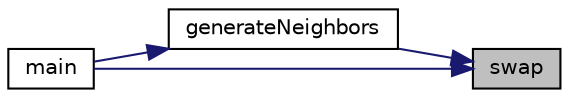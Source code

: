 digraph "swap"
{
 // LATEX_PDF_SIZE
  edge [fontname="Helvetica",fontsize="10",labelfontname="Helvetica",labelfontsize="10"];
  node [fontname="Helvetica",fontsize="10",shape=record];
  rankdir="RL";
  Node1 [label="swap",height=0.2,width=0.4,color="black", fillcolor="grey75", style="filled", fontcolor="black",tooltip="Helper Method for swapping."];
  Node1 -> Node2 [dir="back",color="midnightblue",fontsize="10",style="solid",fontname="Helvetica"];
  Node2 [label="generateNeighbors",height=0.2,width=0.4,color="black", fillcolor="white", style="filled",URL="$solvePuzzle_8cpp.html#ab72ec2ce45478503fd8c8fc6d9db0050",tooltip="Creates a vector for possible moves."];
  Node2 -> Node3 [dir="back",color="midnightblue",fontsize="10",style="solid",fontname="Helvetica"];
  Node3 [label="main",height=0.2,width=0.4,color="black", fillcolor="white", style="filled",URL="$solvePuzzle_8cpp.html#ae66f6b31b5ad750f1fe042a706a4e3d4",tooltip=" "];
  Node1 -> Node3 [dir="back",color="midnightblue",fontsize="10",style="solid",fontname="Helvetica"];
}
